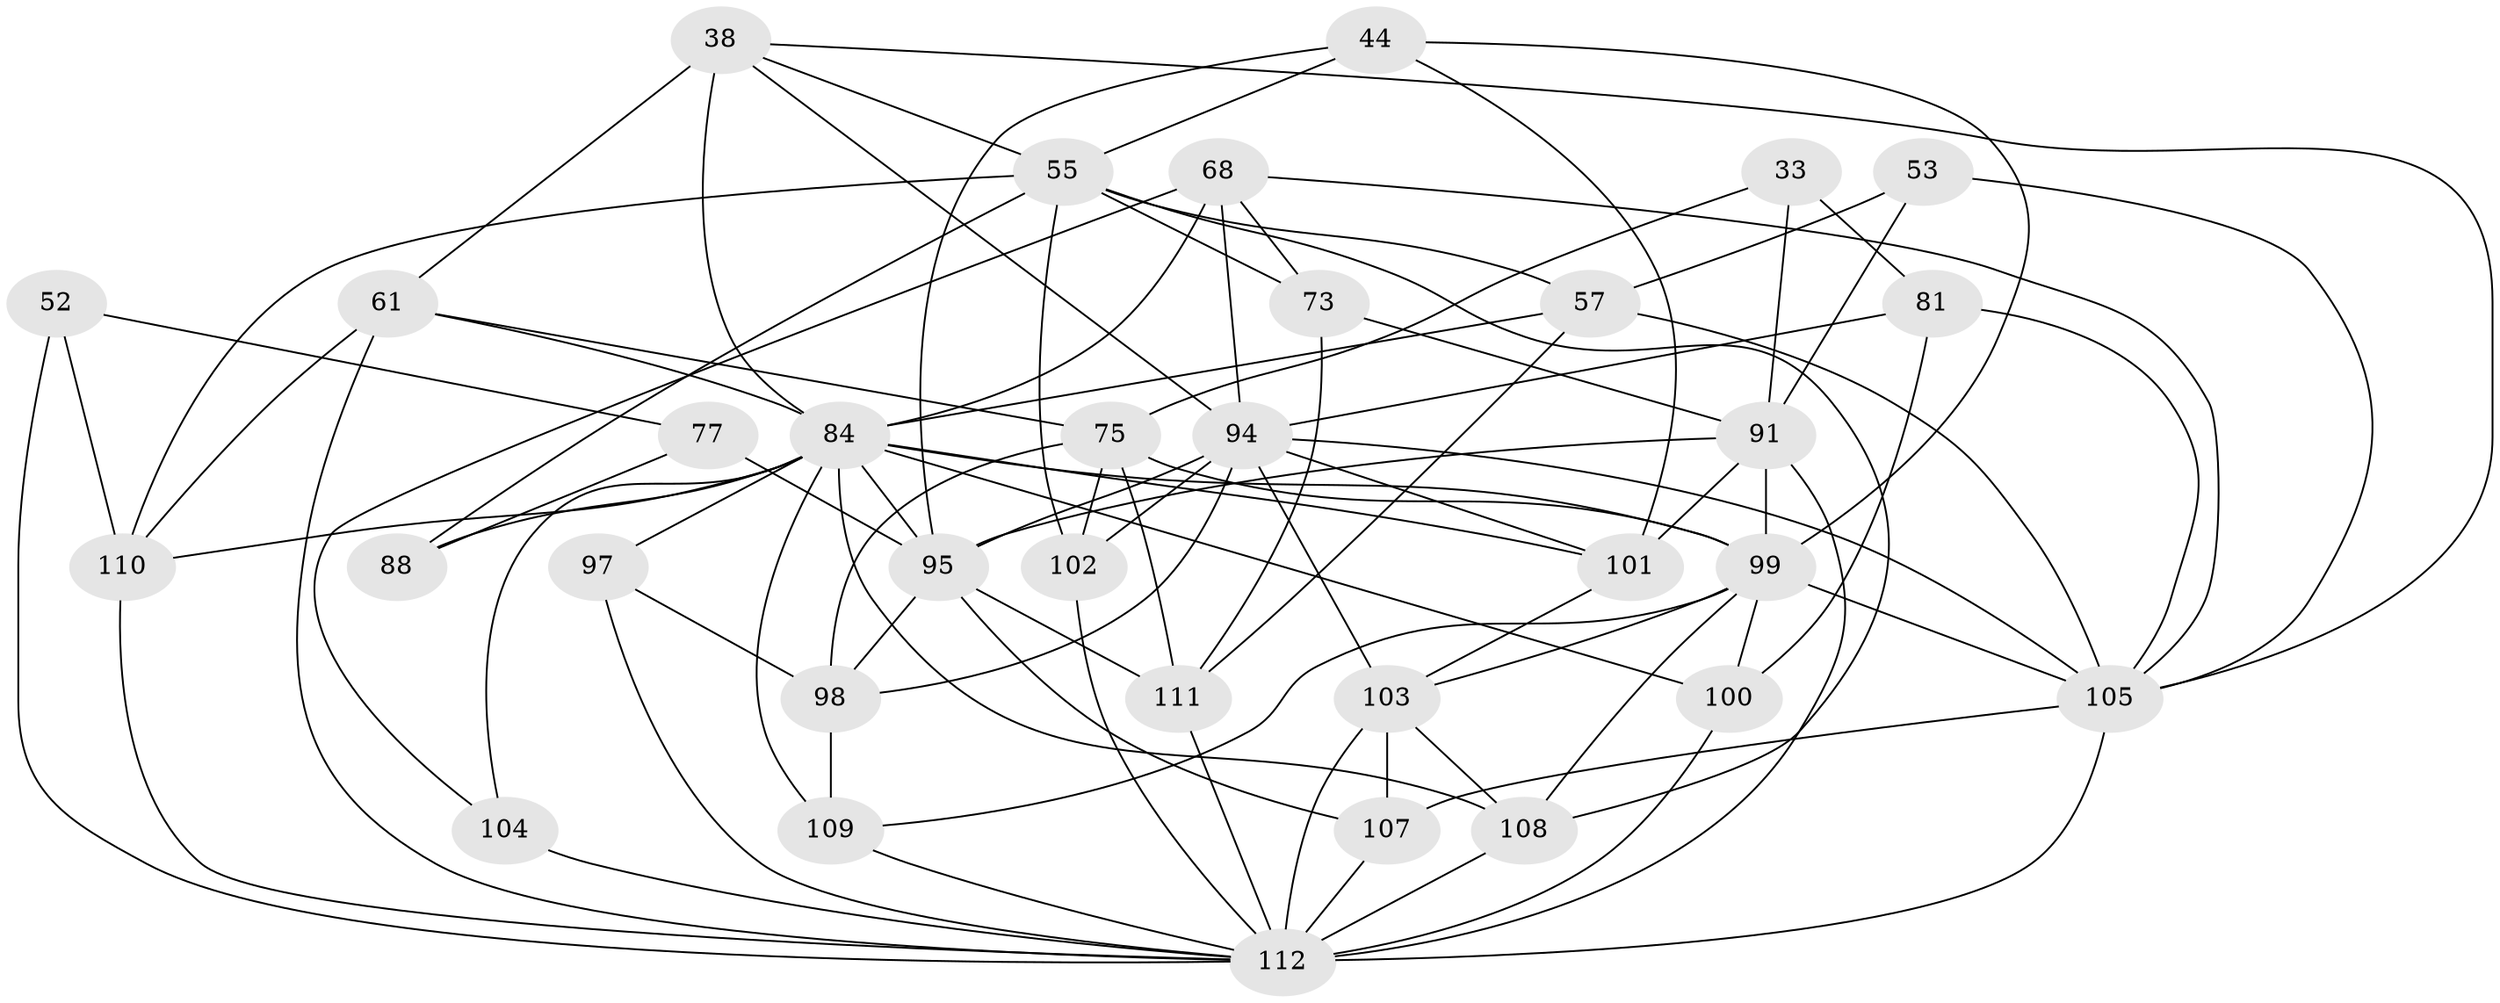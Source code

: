 // original degree distribution, {4: 1.0}
// Generated by graph-tools (version 1.1) at 2025/04/03/04/25 22:04:20]
// undirected, 33 vertices, 92 edges
graph export_dot {
graph [start="1"]
  node [color=gray90,style=filled];
  33;
  38 [super="+24"];
  44;
  52;
  53;
  55 [super="+19+34"];
  57 [super="+4"];
  61 [super="+49"];
  68 [super="+56"];
  73 [super="+63"];
  75 [super="+59+72"];
  77;
  81 [super="+16"];
  84 [super="+64+83"];
  88 [super="+43"];
  91 [super="+76"];
  94 [super="+1+42+92+93"];
  95 [super="+47+26+54+39"];
  97;
  98 [super="+13+85"];
  99 [super="+80+89"];
  100;
  101 [super="+62"];
  102;
  103 [super="+74+51"];
  104;
  105 [super="+82"];
  107 [super="+31"];
  108 [super="+90"];
  109 [super="+58"];
  110 [super="+60"];
  111 [super="+96"];
  112 [super="+8+70+30+48+37+106"];
  33 -- 75;
  33 -- 81 [weight=2];
  33 -- 91;
  38 -- 94 [weight=2];
  38 -- 61;
  38 -- 55;
  38 -- 105;
  38 -- 84 [weight=3];
  44 -- 101;
  44 -- 55;
  44 -- 95;
  44 -- 99;
  52 -- 77;
  52 -- 112;
  52 -- 110 [weight=2];
  53 -- 57 [weight=2];
  53 -- 91;
  53 -- 105;
  55 -- 108;
  55 -- 102;
  55 -- 73 [weight=2];
  55 -- 110;
  55 -- 88 [weight=2];
  55 -- 57;
  57 -- 111;
  57 -- 105;
  57 -- 84;
  61 -- 112;
  61 -- 84;
  61 -- 75;
  61 -- 110 [weight=2];
  68 -- 94 [weight=3];
  68 -- 104;
  68 -- 73 [weight=2];
  68 -- 105;
  68 -- 84;
  73 -- 111;
  73 -- 91;
  75 -- 102;
  75 -- 99 [weight=4];
  75 -- 98 [weight=2];
  75 -- 111;
  77 -- 88;
  77 -- 95 [weight=2];
  81 -- 100;
  81 -- 94 [weight=2];
  81 -- 105;
  84 -- 88 [weight=3];
  84 -- 101 [weight=2];
  84 -- 95 [weight=3];
  84 -- 99 [weight=2];
  84 -- 97;
  84 -- 100;
  84 -- 104;
  84 -- 108;
  84 -- 109;
  84 -- 110;
  91 -- 112 [weight=3];
  91 -- 95 [weight=2];
  91 -- 101;
  91 -- 99;
  94 -- 102;
  94 -- 105 [weight=2];
  94 -- 98 [weight=3];
  94 -- 101;
  94 -- 103 [weight=2];
  94 -- 95 [weight=2];
  95 -- 98 [weight=2];
  95 -- 111 [weight=4];
  95 -- 107 [weight=2];
  97 -- 98 [weight=2];
  97 -- 112;
  98 -- 109 [weight=3];
  99 -- 108;
  99 -- 100;
  99 -- 103;
  99 -- 109;
  99 -- 105 [weight=2];
  100 -- 112;
  101 -- 103;
  102 -- 112;
  103 -- 107 [weight=2];
  103 -- 108 [weight=2];
  103 -- 112 [weight=4];
  104 -- 112 [weight=2];
  105 -- 112 [weight=4];
  105 -- 107;
  107 -- 112;
  108 -- 112 [weight=3];
  109 -- 112;
  110 -- 112 [weight=2];
  111 -- 112;
}
